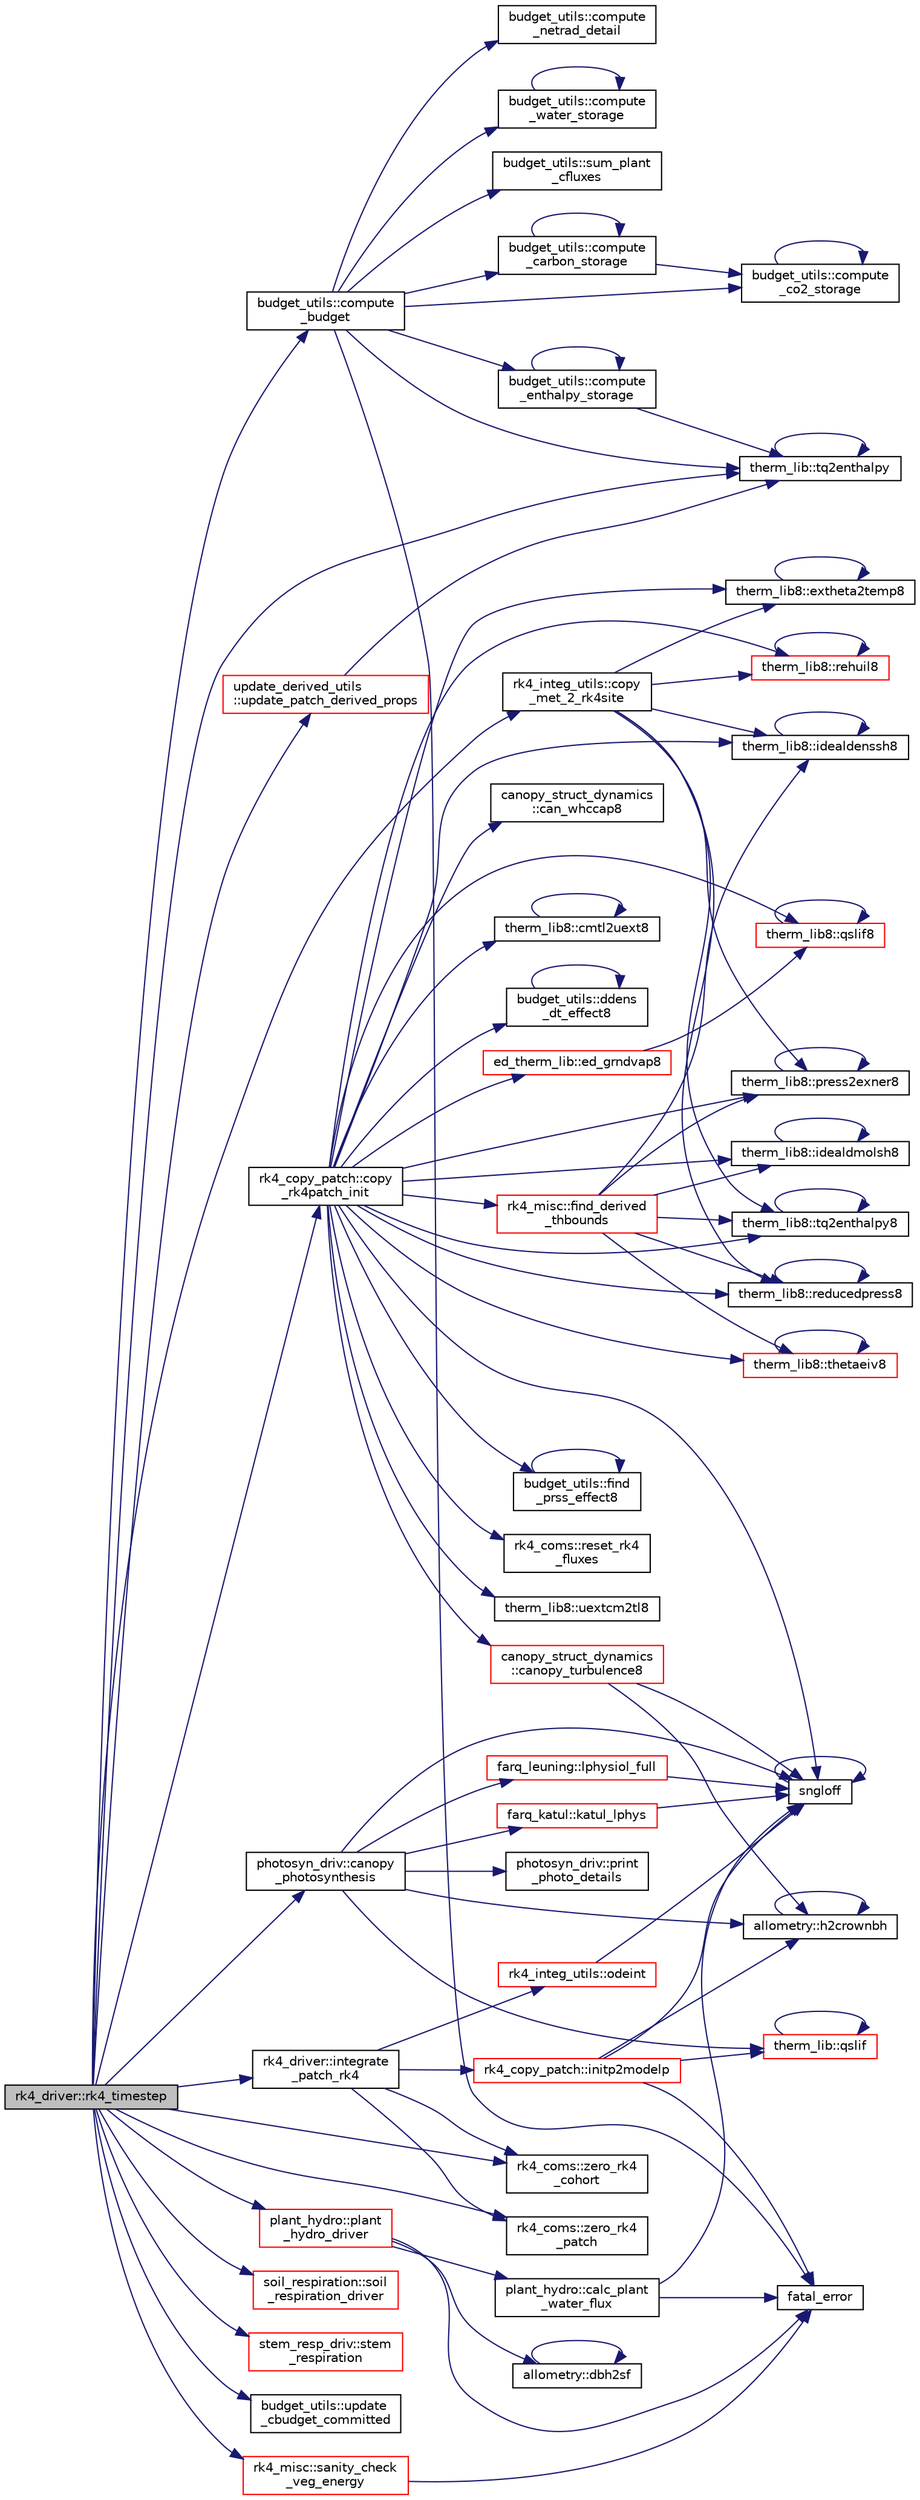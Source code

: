 digraph "rk4_driver::rk4_timestep"
{
 // LATEX_PDF_SIZE
  edge [fontname="Helvetica",fontsize="10",labelfontname="Helvetica",labelfontsize="10"];
  node [fontname="Helvetica",fontsize="10",shape=record];
  rankdir="LR";
  Node1 [label="rk4_driver::rk4_timestep",height=0.2,width=0.4,color="black", fillcolor="grey75", style="filled", fontcolor="black",tooltip=" "];
  Node1 -> Node2 [color="midnightblue",fontsize="10",style="solid",fontname="Helvetica"];
  Node2 [label="photosyn_driv::canopy\l_photosynthesis",height=0.2,width=0.4,color="black", fillcolor="white", style="filled",URL="$namespacephotosyn__driv.html#aa13393b717dc9eb128ecd16b900d696b",tooltip="This subroutine will control the photosynthesis scheme (Farquar and Leuning). This is called every st..."];
  Node2 -> Node3 [color="midnightblue",fontsize="10",style="solid",fontname="Helvetica"];
  Node3 [label="allometry::h2crownbh",height=0.2,width=0.4,color="black", fillcolor="white", style="filled",URL="$namespaceallometry.html#a88949ed487fccc2f1dfd065399043b0d",tooltip=" "];
  Node3 -> Node3 [color="midnightblue",fontsize="10",style="solid",fontname="Helvetica"];
  Node2 -> Node4 [color="midnightblue",fontsize="10",style="solid",fontname="Helvetica"];
  Node4 [label="farq_katul::katul_lphys",height=0.2,width=0.4,color="red", fillcolor="white", style="filled",URL="$namespacefarq__katul.html#aca5faf9bb74a3aec28ae4439e5a41fb8",tooltip="Main driver to calculate Farquhar-Katul photosynthesis system. Alternative to lphysio_full in farq_le..."];
  Node4 -> Node12 [color="midnightblue",fontsize="10",style="solid",fontname="Helvetica"];
  Node12 [label="sngloff",height=0.2,width=0.4,color="black", fillcolor="white", style="filled",URL="$numutils_8f90.html#a97ff3973394dba1b9534e055e358de97",tooltip=" "];
  Node12 -> Node12 [color="midnightblue",fontsize="10",style="solid",fontname="Helvetica"];
  Node2 -> Node13 [color="midnightblue",fontsize="10",style="solid",fontname="Helvetica"];
  Node13 [label="farq_leuning::lphysiol_full",height=0.2,width=0.4,color="red", fillcolor="white", style="filled",URL="$namespacefarq__leuning.html#a89e869a787663ccf1ad028aa9fecd082",tooltip=" "];
  Node13 -> Node12 [color="midnightblue",fontsize="10",style="solid",fontname="Helvetica"];
  Node2 -> Node25 [color="midnightblue",fontsize="10",style="solid",fontname="Helvetica"];
  Node25 [label="photosyn_driv::print\l_photo_details",height=0.2,width=0.4,color="black", fillcolor="white", style="filled",URL="$namespacephotosyn__driv.html#a302f4af7d3d25579b2ad5422e61b11bd",tooltip=" "];
  Node2 -> Node26 [color="midnightblue",fontsize="10",style="solid",fontname="Helvetica"];
  Node26 [label="therm_lib::qslif",height=0.2,width=0.4,color="red", fillcolor="white", style="filled",URL="$namespacetherm__lib.html#a44ab3a68e6060bf4afbfc504e3a8c633",tooltip=" "];
  Node26 -> Node26 [color="midnightblue",fontsize="10",style="solid",fontname="Helvetica"];
  Node2 -> Node12 [color="midnightblue",fontsize="10",style="solid",fontname="Helvetica"];
  Node1 -> Node29 [color="midnightblue",fontsize="10",style="solid",fontname="Helvetica"];
  Node29 [label="budget_utils::compute\l_budget",height=0.2,width=0.4,color="black", fillcolor="white", style="filled",URL="$namespacebudget__utils.html#a48a8f226bf572e9d9272fb7eeefd1199",tooltip=" "];
  Node29 -> Node30 [color="midnightblue",fontsize="10",style="solid",fontname="Helvetica"];
  Node30 [label="budget_utils::compute\l_carbon_storage",height=0.2,width=0.4,color="black", fillcolor="white", style="filled",URL="$namespacebudget__utils.html#aae1acee2098d96865b520dcbc6ada434",tooltip=" "];
  Node30 -> Node30 [color="midnightblue",fontsize="10",style="solid",fontname="Helvetica"];
  Node30 -> Node31 [color="midnightblue",fontsize="10",style="solid",fontname="Helvetica"];
  Node31 [label="budget_utils::compute\l_co2_storage",height=0.2,width=0.4,color="black", fillcolor="white", style="filled",URL="$namespacebudget__utils.html#aa1c4f8466010b1673f2914f1bfe9b6ee",tooltip=" "];
  Node31 -> Node31 [color="midnightblue",fontsize="10",style="solid",fontname="Helvetica"];
  Node29 -> Node31 [color="midnightblue",fontsize="10",style="solid",fontname="Helvetica"];
  Node29 -> Node32 [color="midnightblue",fontsize="10",style="solid",fontname="Helvetica"];
  Node32 [label="budget_utils::compute\l_enthalpy_storage",height=0.2,width=0.4,color="black", fillcolor="white", style="filled",URL="$namespacebudget__utils.html#a4bf8fb1787cd267703fc7b8f6ab3a260",tooltip=" "];
  Node32 -> Node32 [color="midnightblue",fontsize="10",style="solid",fontname="Helvetica"];
  Node32 -> Node33 [color="midnightblue",fontsize="10",style="solid",fontname="Helvetica"];
  Node33 [label="therm_lib::tq2enthalpy",height=0.2,width=0.4,color="black", fillcolor="white", style="filled",URL="$namespacetherm__lib.html#addd05382298a8487d09d7f6e2664dd62",tooltip=" "];
  Node33 -> Node33 [color="midnightblue",fontsize="10",style="solid",fontname="Helvetica"];
  Node29 -> Node34 [color="midnightblue",fontsize="10",style="solid",fontname="Helvetica"];
  Node34 [label="budget_utils::compute\l_netrad_detail",height=0.2,width=0.4,color="black", fillcolor="white", style="filled",URL="$namespacebudget__utils.html#a91dc846802d5485b6e57d9e3f2bf4ffd",tooltip=" "];
  Node29 -> Node35 [color="midnightblue",fontsize="10",style="solid",fontname="Helvetica"];
  Node35 [label="budget_utils::compute\l_water_storage",height=0.2,width=0.4,color="black", fillcolor="white", style="filled",URL="$namespacebudget__utils.html#a6910e7531481831c25b2ce9f543b8e8b",tooltip=" "];
  Node35 -> Node35 [color="midnightblue",fontsize="10",style="solid",fontname="Helvetica"];
  Node29 -> Node8 [color="midnightblue",fontsize="10",style="solid",fontname="Helvetica"];
  Node8 [label="fatal_error",height=0.2,width=0.4,color="black", fillcolor="white", style="filled",URL="$fatal__error_8_f90.html#a2a2bff228716ab48a81c795b348d1665",tooltip=" "];
  Node29 -> Node36 [color="midnightblue",fontsize="10",style="solid",fontname="Helvetica"];
  Node36 [label="budget_utils::sum_plant\l_cfluxes",height=0.2,width=0.4,color="black", fillcolor="white", style="filled",URL="$namespacebudget__utils.html#a2499143fd9dbb73fb29d30705867a670",tooltip=" "];
  Node29 -> Node33 [color="midnightblue",fontsize="10",style="solid",fontname="Helvetica"];
  Node1 -> Node37 [color="midnightblue",fontsize="10",style="solid",fontname="Helvetica"];
  Node37 [label="rk4_integ_utils::copy\l_met_2_rk4site",height=0.2,width=0.4,color="black", fillcolor="white", style="filled",URL="$namespacerk4__integ__utils.html#a2509550e96da9c4a790d280d45f4864e",tooltip=" "];
  Node37 -> Node38 [color="midnightblue",fontsize="10",style="solid",fontname="Helvetica"];
  Node38 [label="therm_lib8::extheta2temp8",height=0.2,width=0.4,color="black", fillcolor="white", style="filled",URL="$namespacetherm__lib8.html#ac210423ab55881e57a525b8f13593fa3",tooltip=" "];
  Node38 -> Node38 [color="midnightblue",fontsize="10",style="solid",fontname="Helvetica"];
  Node37 -> Node39 [color="midnightblue",fontsize="10",style="solid",fontname="Helvetica"];
  Node39 [label="therm_lib8::idealdenssh8",height=0.2,width=0.4,color="black", fillcolor="white", style="filled",URL="$namespacetherm__lib8.html#a71a3a8a71ff6e3d11c6b604f495e5240",tooltip=" "];
  Node39 -> Node39 [color="midnightblue",fontsize="10",style="solid",fontname="Helvetica"];
  Node37 -> Node40 [color="midnightblue",fontsize="10",style="solid",fontname="Helvetica"];
  Node40 [label="therm_lib8::press2exner8",height=0.2,width=0.4,color="black", fillcolor="white", style="filled",URL="$namespacetherm__lib8.html#affcedde7d4e3f1d858091ea47c58186f",tooltip=" "];
  Node40 -> Node40 [color="midnightblue",fontsize="10",style="solid",fontname="Helvetica"];
  Node37 -> Node41 [color="midnightblue",fontsize="10",style="solid",fontname="Helvetica"];
  Node41 [label="therm_lib8::reducedpress8",height=0.2,width=0.4,color="black", fillcolor="white", style="filled",URL="$namespacetherm__lib8.html#ad325dbfaa9ff36bd492b23150ffd2dc0",tooltip=" "];
  Node41 -> Node41 [color="midnightblue",fontsize="10",style="solid",fontname="Helvetica"];
  Node37 -> Node42 [color="midnightblue",fontsize="10",style="solid",fontname="Helvetica"];
  Node42 [label="therm_lib8::rehuil8",height=0.2,width=0.4,color="red", fillcolor="white", style="filled",URL="$namespacetherm__lib8.html#a51fbba130b3fc3a6cc1744aeb76a2b81",tooltip=" "];
  Node42 -> Node42 [color="midnightblue",fontsize="10",style="solid",fontname="Helvetica"];
  Node37 -> Node44 [color="midnightblue",fontsize="10",style="solid",fontname="Helvetica"];
  Node44 [label="therm_lib8::tq2enthalpy8",height=0.2,width=0.4,color="black", fillcolor="white", style="filled",URL="$namespacetherm__lib8.html#abc11d3a9518a513fd0b3b97e6fc0e68e",tooltip=" "];
  Node44 -> Node44 [color="midnightblue",fontsize="10",style="solid",fontname="Helvetica"];
  Node1 -> Node45 [color="midnightblue",fontsize="10",style="solid",fontname="Helvetica"];
  Node45 [label="rk4_copy_patch::copy\l_rk4patch_init",height=0.2,width=0.4,color="black", fillcolor="white", style="filled",URL="$namespacerk4__copy__patch.html#a9b90a5a895f33880852251c4cb994ecb",tooltip=" "];
  Node45 -> Node46 [color="midnightblue",fontsize="10",style="solid",fontname="Helvetica"];
  Node46 [label="canopy_struct_dynamics\l::can_whccap8",height=0.2,width=0.4,color="black", fillcolor="white", style="filled",URL="$namespacecanopy__struct__dynamics.html#a747cc515e0b23595bd0718242a0c4614",tooltip=" "];
  Node45 -> Node47 [color="midnightblue",fontsize="10",style="solid",fontname="Helvetica"];
  Node47 [label="canopy_struct_dynamics\l::canopy_turbulence8",height=0.2,width=0.4,color="red", fillcolor="white", style="filled",URL="$namespacecanopy__struct__dynamics.html#a1cdbc02d1009ee6ff32a3c234f549a9a",tooltip=" "];
  Node47 -> Node3 [color="midnightblue",fontsize="10",style="solid",fontname="Helvetica"];
  Node47 -> Node12 [color="midnightblue",fontsize="10",style="solid",fontname="Helvetica"];
  Node45 -> Node63 [color="midnightblue",fontsize="10",style="solid",fontname="Helvetica"];
  Node63 [label="therm_lib8::cmtl2uext8",height=0.2,width=0.4,color="black", fillcolor="white", style="filled",URL="$namespacetherm__lib8.html#af5c7259346e1ee029458410d49100d77",tooltip=" "];
  Node63 -> Node63 [color="midnightblue",fontsize="10",style="solid",fontname="Helvetica"];
  Node45 -> Node64 [color="midnightblue",fontsize="10",style="solid",fontname="Helvetica"];
  Node64 [label="budget_utils::ddens\l_dt_effect8",height=0.2,width=0.4,color="black", fillcolor="white", style="filled",URL="$namespacebudget__utils.html#afecbf45a83fa404977fa6502764f7331",tooltip=" "];
  Node64 -> Node64 [color="midnightblue",fontsize="10",style="solid",fontname="Helvetica"];
  Node45 -> Node65 [color="midnightblue",fontsize="10",style="solid",fontname="Helvetica"];
  Node65 [label="ed_therm_lib::ed_grndvap8",height=0.2,width=0.4,color="red", fillcolor="white", style="filled",URL="$namespaceed__therm__lib.html#a746a2bb61d932fd3cb928a3b5e5e832e",tooltip=" "];
  Node65 -> Node67 [color="midnightblue",fontsize="10",style="solid",fontname="Helvetica"];
  Node67 [label="therm_lib8::qslif8",height=0.2,width=0.4,color="red", fillcolor="white", style="filled",URL="$namespacetherm__lib8.html#aa9d6ede67f0021ccc80049f582b3177b",tooltip=" "];
  Node67 -> Node67 [color="midnightblue",fontsize="10",style="solid",fontname="Helvetica"];
  Node45 -> Node38 [color="midnightblue",fontsize="10",style="solid",fontname="Helvetica"];
  Node45 -> Node69 [color="midnightblue",fontsize="10",style="solid",fontname="Helvetica"];
  Node69 [label="rk4_misc::find_derived\l_thbounds",height=0.2,width=0.4,color="red", fillcolor="white", style="filled",URL="$namespacerk4__misc.html#a96a715057881ca2fd6d5ce598792e6e4",tooltip=" "];
  Node69 -> Node39 [color="midnightblue",fontsize="10",style="solid",fontname="Helvetica"];
  Node69 -> Node71 [color="midnightblue",fontsize="10",style="solid",fontname="Helvetica"];
  Node71 [label="therm_lib8::idealdmolsh8",height=0.2,width=0.4,color="black", fillcolor="white", style="filled",URL="$namespacetherm__lib8.html#a8b1531bece9220f0d9e14edf6b163f23",tooltip=" "];
  Node71 -> Node71 [color="midnightblue",fontsize="10",style="solid",fontname="Helvetica"];
  Node69 -> Node40 [color="midnightblue",fontsize="10",style="solid",fontname="Helvetica"];
  Node69 -> Node41 [color="midnightblue",fontsize="10",style="solid",fontname="Helvetica"];
  Node69 -> Node77 [color="midnightblue",fontsize="10",style="solid",fontname="Helvetica"];
  Node77 [label="therm_lib8::thetaeiv8",height=0.2,width=0.4,color="red", fillcolor="white", style="filled",URL="$namespacetherm__lib8.html#aca0eeff24415eab272c13efcba42ebd5",tooltip=" "];
  Node77 -> Node77 [color="midnightblue",fontsize="10",style="solid",fontname="Helvetica"];
  Node69 -> Node44 [color="midnightblue",fontsize="10",style="solid",fontname="Helvetica"];
  Node45 -> Node85 [color="midnightblue",fontsize="10",style="solid",fontname="Helvetica"];
  Node85 [label="budget_utils::find\l_prss_effect8",height=0.2,width=0.4,color="black", fillcolor="white", style="filled",URL="$namespacebudget__utils.html#a7e8204b1ef31c8b9e18014198f18be48",tooltip=" "];
  Node85 -> Node85 [color="midnightblue",fontsize="10",style="solid",fontname="Helvetica"];
  Node45 -> Node39 [color="midnightblue",fontsize="10",style="solid",fontname="Helvetica"];
  Node45 -> Node71 [color="midnightblue",fontsize="10",style="solid",fontname="Helvetica"];
  Node45 -> Node40 [color="midnightblue",fontsize="10",style="solid",fontname="Helvetica"];
  Node45 -> Node67 [color="midnightblue",fontsize="10",style="solid",fontname="Helvetica"];
  Node45 -> Node41 [color="midnightblue",fontsize="10",style="solid",fontname="Helvetica"];
  Node45 -> Node42 [color="midnightblue",fontsize="10",style="solid",fontname="Helvetica"];
  Node45 -> Node86 [color="midnightblue",fontsize="10",style="solid",fontname="Helvetica"];
  Node86 [label="rk4_coms::reset_rk4\l_fluxes",height=0.2,width=0.4,color="black", fillcolor="white", style="filled",URL="$namespacerk4__coms.html#a02aeb5f0e99479e6eef3029472a79781",tooltip=" "];
  Node45 -> Node12 [color="midnightblue",fontsize="10",style="solid",fontname="Helvetica"];
  Node45 -> Node77 [color="midnightblue",fontsize="10",style="solid",fontname="Helvetica"];
  Node45 -> Node44 [color="midnightblue",fontsize="10",style="solid",fontname="Helvetica"];
  Node45 -> Node87 [color="midnightblue",fontsize="10",style="solid",fontname="Helvetica"];
  Node87 [label="therm_lib8::uextcm2tl8",height=0.2,width=0.4,color="black", fillcolor="white", style="filled",URL="$namespacetherm__lib8.html#af00b031b94385eb06e81a837246715bd",tooltip=" "];
  Node1 -> Node88 [color="midnightblue",fontsize="10",style="solid",fontname="Helvetica"];
  Node88 [label="rk4_driver::integrate\l_patch_rk4",height=0.2,width=0.4,color="black", fillcolor="white", style="filled",URL="$namespacerk4__driver.html#a79d5c3b592f5f6ea9e9799a4f07e49a9",tooltip=" "];
  Node88 -> Node89 [color="midnightblue",fontsize="10",style="solid",fontname="Helvetica"];
  Node89 [label="rk4_copy_patch::initp2modelp",height=0.2,width=0.4,color="red", fillcolor="white", style="filled",URL="$namespacerk4__copy__patch.html#a5c62a7572c0981a019c41feb3d93fa80",tooltip=" "];
  Node89 -> Node8 [color="midnightblue",fontsize="10",style="solid",fontname="Helvetica"];
  Node89 -> Node3 [color="midnightblue",fontsize="10",style="solid",fontname="Helvetica"];
  Node89 -> Node26 [color="midnightblue",fontsize="10",style="solid",fontname="Helvetica"];
  Node89 -> Node12 [color="midnightblue",fontsize="10",style="solid",fontname="Helvetica"];
  Node88 -> Node106 [color="midnightblue",fontsize="10",style="solid",fontname="Helvetica"];
  Node106 [label="rk4_integ_utils::odeint",height=0.2,width=0.4,color="red", fillcolor="white", style="filled",URL="$namespacerk4__integ__utils.html#a479cb673a6f002065a13f3888a76fc5c",tooltip=" "];
  Node106 -> Node12 [color="midnightblue",fontsize="10",style="solid",fontname="Helvetica"];
  Node88 -> Node139 [color="midnightblue",fontsize="10",style="solid",fontname="Helvetica"];
  Node139 [label="rk4_coms::zero_rk4\l_cohort",height=0.2,width=0.4,color="black", fillcolor="white", style="filled",URL="$namespacerk4__coms.html#a1053434edb41147cb74257d6339eab8f",tooltip=" "];
  Node88 -> Node140 [color="midnightblue",fontsize="10",style="solid",fontname="Helvetica"];
  Node140 [label="rk4_coms::zero_rk4\l_patch",height=0.2,width=0.4,color="black", fillcolor="white", style="filled",URL="$namespacerk4__coms.html#a4206f404f555c50ee6570211356bd537",tooltip=" "];
  Node1 -> Node142 [color="midnightblue",fontsize="10",style="solid",fontname="Helvetica"];
  Node142 [label="plant_hydro::plant\l_hydro_driver",height=0.2,width=0.4,color="red", fillcolor="white", style="filled",URL="$namespaceplant__hydro.html#abfe8a320d427f69bf1406dfaa6451d78",tooltip="Main driver to calculate plant hydrodynamics within a site."];
  Node142 -> Node143 [color="midnightblue",fontsize="10",style="solid",fontname="Helvetica"];
  Node143 [label="plant_hydro::calc_plant\l_water_flux",height=0.2,width=0.4,color="black", fillcolor="white", style="filled",URL="$namespaceplant__hydro.html#ae182f350bc482ea1c98058bdd24a7c15",tooltip="Calculate water flow within plants driven by hydraulic laws."];
  Node143 -> Node8 [color="midnightblue",fontsize="10",style="solid",fontname="Helvetica"];
  Node143 -> Node12 [color="midnightblue",fontsize="10",style="solid",fontname="Helvetica"];
  Node142 -> Node75 [color="midnightblue",fontsize="10",style="solid",fontname="Helvetica"];
  Node75 [label="allometry::dbh2sf",height=0.2,width=0.4,color="black", fillcolor="white", style="filled",URL="$namespaceallometry.html#aded2a9492711f07e5c157c17e9029c10",tooltip=" "];
  Node75 -> Node75 [color="midnightblue",fontsize="10",style="solid",fontname="Helvetica"];
  Node142 -> Node8 [color="midnightblue",fontsize="10",style="solid",fontname="Helvetica"];
  Node1 -> Node148 [color="midnightblue",fontsize="10",style="solid",fontname="Helvetica"];
  Node148 [label="rk4_misc::sanity_check\l_veg_energy",height=0.2,width=0.4,color="red", fillcolor="white", style="filled",URL="$namespacerk4__misc.html#a63cf1dd78ecfe4d8e3a076f728b2b275",tooltip=" "];
  Node148 -> Node8 [color="midnightblue",fontsize="10",style="solid",fontname="Helvetica"];
  Node1 -> Node149 [color="midnightblue",fontsize="10",style="solid",fontname="Helvetica"];
  Node149 [label="soil_respiration::soil\l_respiration_driver",height=0.2,width=0.4,color="red", fillcolor="white", style="filled",URL="$namespacesoil__respiration.html#a5cb8a973530e6271369890f2f44b81ec",tooltip=" "];
  Node1 -> Node155 [color="midnightblue",fontsize="10",style="solid",fontname="Helvetica"];
  Node155 [label="stem_resp_driv::stem\l_respiration",height=0.2,width=0.4,color="red", fillcolor="white", style="filled",URL="$namespacestem__resp__driv.html#aa7e95f2e76820c6039b8e70810f7f704",tooltip=" "];
  Node1 -> Node33 [color="midnightblue",fontsize="10",style="solid",fontname="Helvetica"];
  Node1 -> Node157 [color="midnightblue",fontsize="10",style="solid",fontname="Helvetica"];
  Node157 [label="budget_utils::update\l_cbudget_committed",height=0.2,width=0.4,color="black", fillcolor="white", style="filled",URL="$namespacebudget__utils.html#a886ab06baefc864303a6f8b69dd9325a",tooltip=" "];
  Node1 -> Node158 [color="midnightblue",fontsize="10",style="solid",fontname="Helvetica"];
  Node158 [label="update_derived_utils\l::update_patch_derived_props",height=0.2,width=0.4,color="red", fillcolor="white", style="filled",URL="$namespaceupdate__derived__utils.html#a5405d4f087e58593585a72bcf6081b1c",tooltip=" "];
  Node158 -> Node33 [color="midnightblue",fontsize="10",style="solid",fontname="Helvetica"];
  Node1 -> Node139 [color="midnightblue",fontsize="10",style="solid",fontname="Helvetica"];
  Node1 -> Node140 [color="midnightblue",fontsize="10",style="solid",fontname="Helvetica"];
}
